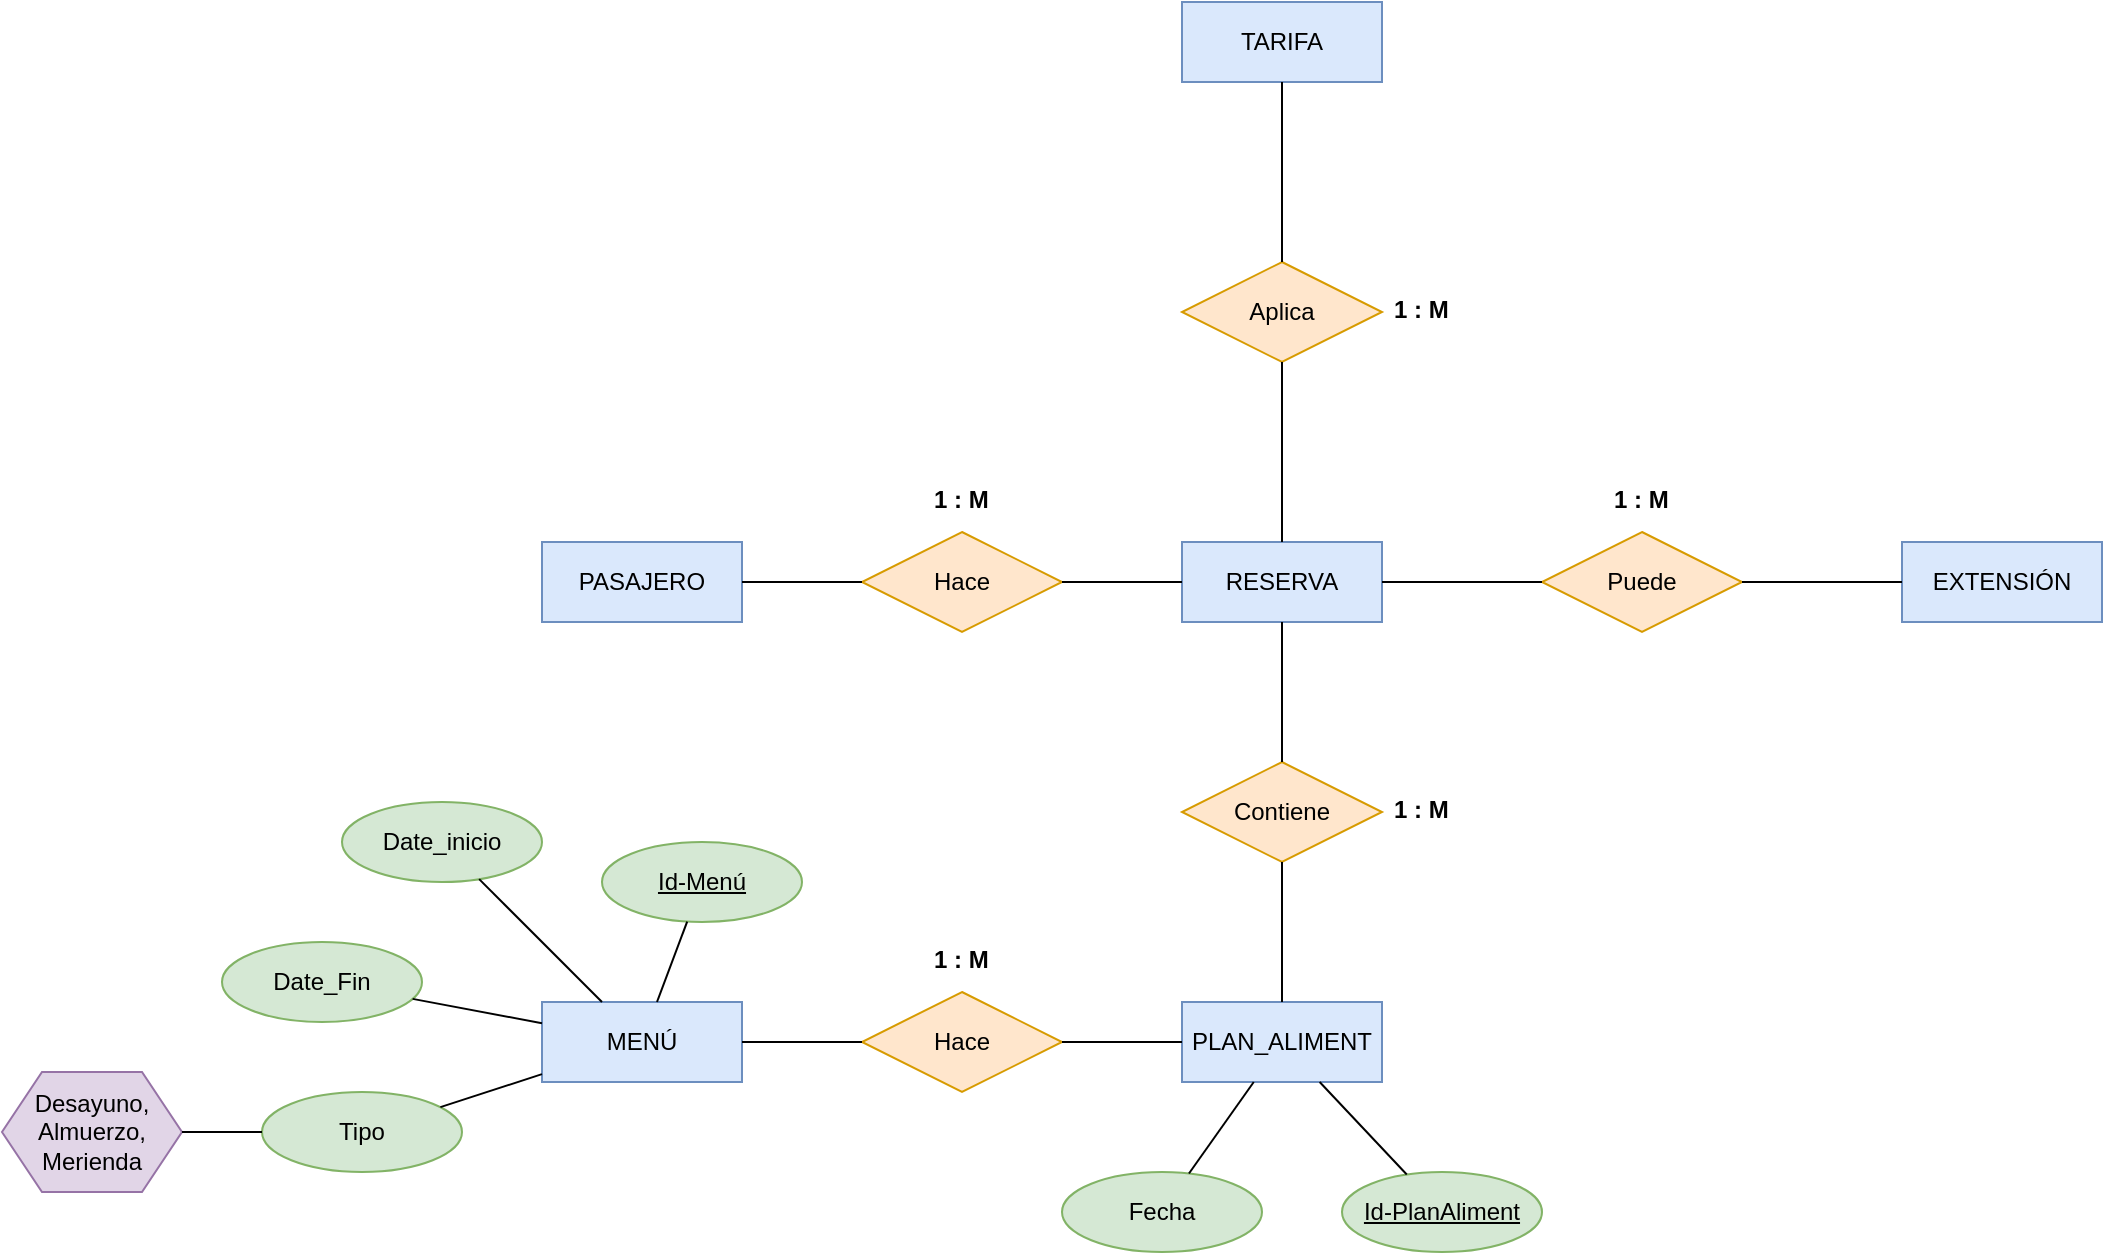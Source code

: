 <mxfile version="24.4.8" type="github">
  <diagram name="Página-1" id="KHGDxLByg3vS5e9Op4B_">
    <mxGraphModel dx="1535" dy="448" grid="1" gridSize="10" guides="1" tooltips="1" connect="1" arrows="1" fold="1" page="1" pageScale="1" pageWidth="827" pageHeight="1169" math="0" shadow="0">
      <root>
        <mxCell id="0" />
        <mxCell id="1" parent="0" />
        <mxCell id="IWDR3bXAUsiOQZhs0rEP-1" value="RESERVA" style="whiteSpace=wrap;html=1;align=center;fillColor=#dae8fc;strokeColor=#6c8ebf;" vertex="1" parent="1">
          <mxGeometry x="460" y="280" width="100" height="40" as="geometry" />
        </mxCell>
        <mxCell id="IWDR3bXAUsiOQZhs0rEP-2" value="PASAJERO" style="whiteSpace=wrap;html=1;align=center;fillColor=#dae8fc;strokeColor=#6c8ebf;" vertex="1" parent="1">
          <mxGeometry x="140" y="280" width="100" height="40" as="geometry" />
        </mxCell>
        <mxCell id="IWDR3bXAUsiOQZhs0rEP-3" value="Hace" style="shape=rhombus;perimeter=rhombusPerimeter;whiteSpace=wrap;html=1;align=center;fillColor=#ffe6cc;strokeColor=#d79b00;" vertex="1" parent="1">
          <mxGeometry x="300" y="275" width="100" height="50" as="geometry" />
        </mxCell>
        <mxCell id="IWDR3bXAUsiOQZhs0rEP-7" value="" style="endArrow=none;html=1;rounded=0;" edge="1" parent="1" source="IWDR3bXAUsiOQZhs0rEP-2" target="IWDR3bXAUsiOQZhs0rEP-3">
          <mxGeometry relative="1" as="geometry">
            <mxPoint x="190" y="360" as="sourcePoint" />
            <mxPoint x="350" y="360" as="targetPoint" />
          </mxGeometry>
        </mxCell>
        <mxCell id="IWDR3bXAUsiOQZhs0rEP-8" value="" style="endArrow=none;html=1;rounded=0;" edge="1" parent="1" source="IWDR3bXAUsiOQZhs0rEP-3" target="IWDR3bXAUsiOQZhs0rEP-1">
          <mxGeometry relative="1" as="geometry">
            <mxPoint x="340" y="360" as="sourcePoint" />
            <mxPoint x="500" y="360" as="targetPoint" />
          </mxGeometry>
        </mxCell>
        <mxCell id="IWDR3bXAUsiOQZhs0rEP-9" value="Puede" style="shape=rhombus;perimeter=rhombusPerimeter;whiteSpace=wrap;html=1;align=center;fillColor=#ffe6cc;strokeColor=#d79b00;" vertex="1" parent="1">
          <mxGeometry x="640" y="275" width="100" height="50" as="geometry" />
        </mxCell>
        <mxCell id="IWDR3bXAUsiOQZhs0rEP-11" value="EXTENSIÓN" style="whiteSpace=wrap;html=1;align=center;fillColor=#dae8fc;strokeColor=#6c8ebf;" vertex="1" parent="1">
          <mxGeometry x="820" y="280" width="100" height="40" as="geometry" />
        </mxCell>
        <mxCell id="IWDR3bXAUsiOQZhs0rEP-12" value="" style="endArrow=none;html=1;rounded=0;" edge="1" parent="1" source="IWDR3bXAUsiOQZhs0rEP-11" target="IWDR3bXAUsiOQZhs0rEP-9">
          <mxGeometry relative="1" as="geometry">
            <mxPoint x="130" y="360" as="sourcePoint" />
            <mxPoint x="290" y="360" as="targetPoint" />
          </mxGeometry>
        </mxCell>
        <mxCell id="IWDR3bXAUsiOQZhs0rEP-13" value="1 : M" style="text;strokeColor=none;fillColor=none;spacingLeft=4;spacingRight=4;overflow=hidden;rotatable=0;points=[[0,0.5],[1,0.5]];portConstraint=eastwest;fontSize=12;whiteSpace=wrap;html=1;fontStyle=1" vertex="1" parent="1">
          <mxGeometry x="330" y="245" width="40" height="30" as="geometry" />
        </mxCell>
        <mxCell id="IWDR3bXAUsiOQZhs0rEP-14" value="" style="endArrow=none;html=1;rounded=0;" edge="1" parent="1" source="IWDR3bXAUsiOQZhs0rEP-1" target="IWDR3bXAUsiOQZhs0rEP-9">
          <mxGeometry relative="1" as="geometry">
            <mxPoint x="550" y="370" as="sourcePoint" />
            <mxPoint x="710" y="370" as="targetPoint" />
          </mxGeometry>
        </mxCell>
        <mxCell id="IWDR3bXAUsiOQZhs0rEP-15" value="1 : M" style="text;strokeColor=none;fillColor=none;spacingLeft=4;spacingRight=4;overflow=hidden;rotatable=0;points=[[0,0.5],[1,0.5]];portConstraint=eastwest;fontSize=12;whiteSpace=wrap;html=1;fontStyle=1" vertex="1" parent="1">
          <mxGeometry x="670" y="245" width="40" height="30" as="geometry" />
        </mxCell>
        <mxCell id="IWDR3bXAUsiOQZhs0rEP-16" value="Aplica" style="shape=rhombus;perimeter=rhombusPerimeter;whiteSpace=wrap;html=1;align=center;fillColor=#ffe6cc;strokeColor=#d79b00;" vertex="1" parent="1">
          <mxGeometry x="460" y="140" width="100" height="50" as="geometry" />
        </mxCell>
        <mxCell id="IWDR3bXAUsiOQZhs0rEP-17" value="TARIFA" style="whiteSpace=wrap;html=1;align=center;fillColor=#dae8fc;strokeColor=#6c8ebf;" vertex="1" parent="1">
          <mxGeometry x="460" y="10" width="100" height="40" as="geometry" />
        </mxCell>
        <mxCell id="IWDR3bXAUsiOQZhs0rEP-18" value="" style="endArrow=none;html=1;rounded=0;" edge="1" parent="1" source="IWDR3bXAUsiOQZhs0rEP-17" target="IWDR3bXAUsiOQZhs0rEP-16">
          <mxGeometry relative="1" as="geometry">
            <mxPoint x="460" y="120" as="sourcePoint" />
            <mxPoint x="620" y="120" as="targetPoint" />
          </mxGeometry>
        </mxCell>
        <mxCell id="IWDR3bXAUsiOQZhs0rEP-19" value="" style="endArrow=none;html=1;rounded=0;" edge="1" parent="1" source="IWDR3bXAUsiOQZhs0rEP-16" target="IWDR3bXAUsiOQZhs0rEP-1">
          <mxGeometry relative="1" as="geometry">
            <mxPoint x="600" y="200" as="sourcePoint" />
            <mxPoint x="760" y="200" as="targetPoint" />
          </mxGeometry>
        </mxCell>
        <mxCell id="IWDR3bXAUsiOQZhs0rEP-20" value="1 : M" style="text;strokeColor=none;fillColor=none;spacingLeft=4;spacingRight=4;overflow=hidden;rotatable=0;points=[[0,0.5],[1,0.5]];portConstraint=eastwest;fontSize=12;whiteSpace=wrap;html=1;fontStyle=1" vertex="1" parent="1">
          <mxGeometry x="560" y="150" width="40" height="30" as="geometry" />
        </mxCell>
        <mxCell id="IWDR3bXAUsiOQZhs0rEP-21" value="Contiene" style="shape=rhombus;perimeter=rhombusPerimeter;whiteSpace=wrap;html=1;align=center;fillColor=#ffe6cc;strokeColor=#d79b00;" vertex="1" parent="1">
          <mxGeometry x="460" y="390" width="100" height="50" as="geometry" />
        </mxCell>
        <mxCell id="IWDR3bXAUsiOQZhs0rEP-22" value="" style="endArrow=none;html=1;rounded=0;" edge="1" parent="1" source="IWDR3bXAUsiOQZhs0rEP-1" target="IWDR3bXAUsiOQZhs0rEP-21">
          <mxGeometry relative="1" as="geometry">
            <mxPoint x="560" y="370" as="sourcePoint" />
            <mxPoint x="720" y="370" as="targetPoint" />
          </mxGeometry>
        </mxCell>
        <mxCell id="IWDR3bXAUsiOQZhs0rEP-23" value="PLAN_ALIMENT" style="whiteSpace=wrap;html=1;align=center;fillColor=#dae8fc;strokeColor=#6c8ebf;" vertex="1" parent="1">
          <mxGeometry x="460" y="510" width="100" height="40" as="geometry" />
        </mxCell>
        <mxCell id="IWDR3bXAUsiOQZhs0rEP-24" value="" style="endArrow=none;html=1;rounded=0;" edge="1" parent="1" source="IWDR3bXAUsiOQZhs0rEP-21" target="IWDR3bXAUsiOQZhs0rEP-23">
          <mxGeometry relative="1" as="geometry">
            <mxPoint x="450" y="470" as="sourcePoint" />
            <mxPoint x="610" y="470" as="targetPoint" />
          </mxGeometry>
        </mxCell>
        <mxCell id="IWDR3bXAUsiOQZhs0rEP-25" value="1 : M" style="text;strokeColor=none;fillColor=none;spacingLeft=4;spacingRight=4;overflow=hidden;rotatable=0;points=[[0,0.5],[1,0.5]];portConstraint=eastwest;fontSize=12;whiteSpace=wrap;html=1;fontStyle=1" vertex="1" parent="1">
          <mxGeometry x="560" y="400" width="40" height="30" as="geometry" />
        </mxCell>
        <mxCell id="IWDR3bXAUsiOQZhs0rEP-26" value="MENÚ" style="whiteSpace=wrap;html=1;align=center;fillColor=#dae8fc;strokeColor=#6c8ebf;" vertex="1" parent="1">
          <mxGeometry x="140" y="510" width="100" height="40" as="geometry" />
        </mxCell>
        <mxCell id="IWDR3bXAUsiOQZhs0rEP-27" value="Hace" style="shape=rhombus;perimeter=rhombusPerimeter;whiteSpace=wrap;html=1;align=center;fillColor=#ffe6cc;strokeColor=#d79b00;" vertex="1" parent="1">
          <mxGeometry x="300" y="505" width="100" height="50" as="geometry" />
        </mxCell>
        <mxCell id="IWDR3bXAUsiOQZhs0rEP-28" value="" style="endArrow=none;html=1;rounded=0;" edge="1" parent="1" source="IWDR3bXAUsiOQZhs0rEP-26" target="IWDR3bXAUsiOQZhs0rEP-27">
          <mxGeometry relative="1" as="geometry">
            <mxPoint x="240" y="480" as="sourcePoint" />
            <mxPoint x="400" y="480" as="targetPoint" />
          </mxGeometry>
        </mxCell>
        <mxCell id="IWDR3bXAUsiOQZhs0rEP-29" value="" style="endArrow=none;html=1;rounded=0;" edge="1" parent="1" source="IWDR3bXAUsiOQZhs0rEP-27" target="IWDR3bXAUsiOQZhs0rEP-23">
          <mxGeometry relative="1" as="geometry">
            <mxPoint x="380" y="460" as="sourcePoint" />
            <mxPoint x="540" y="460" as="targetPoint" />
          </mxGeometry>
        </mxCell>
        <mxCell id="IWDR3bXAUsiOQZhs0rEP-30" value="1 : M" style="text;strokeColor=none;fillColor=none;spacingLeft=4;spacingRight=4;overflow=hidden;rotatable=0;points=[[0,0.5],[1,0.5]];portConstraint=eastwest;fontSize=12;whiteSpace=wrap;html=1;fontStyle=1" vertex="1" parent="1">
          <mxGeometry x="330" y="475" width="40" height="30" as="geometry" />
        </mxCell>
        <mxCell id="IWDR3bXAUsiOQZhs0rEP-31" value="Date_inicio" style="ellipse;whiteSpace=wrap;html=1;align=center;fillColor=#d5e8d4;strokeColor=#82b366;" vertex="1" parent="1">
          <mxGeometry x="40" y="410" width="100" height="40" as="geometry" />
        </mxCell>
        <mxCell id="IWDR3bXAUsiOQZhs0rEP-32" value="Date_Fin" style="ellipse;whiteSpace=wrap;html=1;align=center;fillColor=#d5e8d4;strokeColor=#82b366;" vertex="1" parent="1">
          <mxGeometry x="-20" y="480" width="100" height="40" as="geometry" />
        </mxCell>
        <mxCell id="IWDR3bXAUsiOQZhs0rEP-33" value="Id-Menú" style="ellipse;whiteSpace=wrap;html=1;align=center;fontStyle=4;fillColor=#d5e8d4;strokeColor=#82b366;" vertex="1" parent="1">
          <mxGeometry x="170" y="430" width="100" height="40" as="geometry" />
        </mxCell>
        <mxCell id="IWDR3bXAUsiOQZhs0rEP-34" value="" style="endArrow=none;html=1;rounded=0;" edge="1" parent="1" source="IWDR3bXAUsiOQZhs0rEP-33" target="IWDR3bXAUsiOQZhs0rEP-26">
          <mxGeometry relative="1" as="geometry">
            <mxPoint x="140" y="580" as="sourcePoint" />
            <mxPoint x="300" y="580" as="targetPoint" />
          </mxGeometry>
        </mxCell>
        <mxCell id="IWDR3bXAUsiOQZhs0rEP-35" value="" style="endArrow=none;html=1;rounded=0;" edge="1" parent="1" source="IWDR3bXAUsiOQZhs0rEP-31" target="IWDR3bXAUsiOQZhs0rEP-26">
          <mxGeometry relative="1" as="geometry">
            <mxPoint x="70" y="560" as="sourcePoint" />
            <mxPoint x="230" y="560" as="targetPoint" />
          </mxGeometry>
        </mxCell>
        <mxCell id="IWDR3bXAUsiOQZhs0rEP-36" value="" style="endArrow=none;html=1;rounded=0;" edge="1" parent="1" source="IWDR3bXAUsiOQZhs0rEP-32" target="IWDR3bXAUsiOQZhs0rEP-26">
          <mxGeometry relative="1" as="geometry">
            <mxPoint x="10" y="560" as="sourcePoint" />
            <mxPoint x="170" y="560" as="targetPoint" />
          </mxGeometry>
        </mxCell>
        <mxCell id="IWDR3bXAUsiOQZhs0rEP-37" value="Tipo" style="ellipse;whiteSpace=wrap;html=1;align=center;fillColor=#d5e8d4;strokeColor=#82b366;" vertex="1" parent="1">
          <mxGeometry y="555" width="100" height="40" as="geometry" />
        </mxCell>
        <mxCell id="IWDR3bXAUsiOQZhs0rEP-38" value="" style="endArrow=none;html=1;rounded=0;" edge="1" parent="1" source="IWDR3bXAUsiOQZhs0rEP-37" target="IWDR3bXAUsiOQZhs0rEP-26">
          <mxGeometry relative="1" as="geometry">
            <mxPoint x="170" y="600" as="sourcePoint" />
            <mxPoint x="330" y="600" as="targetPoint" />
          </mxGeometry>
        </mxCell>
        <mxCell id="IWDR3bXAUsiOQZhs0rEP-39" value="Desayuno,&lt;div&gt;Almuerzo,&lt;/div&gt;&lt;div&gt;Merienda&lt;/div&gt;" style="shape=hexagon;perimeter=hexagonPerimeter2;whiteSpace=wrap;html=1;fixedSize=1;fillColor=#e1d5e7;strokeColor=#9673a6;" vertex="1" parent="1">
          <mxGeometry x="-130" y="545" width="90" height="60" as="geometry" />
        </mxCell>
        <mxCell id="IWDR3bXAUsiOQZhs0rEP-40" value="" style="endArrow=none;html=1;rounded=0;" edge="1" parent="1" source="IWDR3bXAUsiOQZhs0rEP-39" target="IWDR3bXAUsiOQZhs0rEP-37">
          <mxGeometry relative="1" as="geometry">
            <mxPoint y="650" as="sourcePoint" />
            <mxPoint x="160" y="650" as="targetPoint" />
          </mxGeometry>
        </mxCell>
        <mxCell id="IWDR3bXAUsiOQZhs0rEP-41" value="Id-PlanAliment" style="ellipse;whiteSpace=wrap;html=1;align=center;fontStyle=4;fillColor=#d5e8d4;strokeColor=#82b366;" vertex="1" parent="1">
          <mxGeometry x="540" y="595" width="100" height="40" as="geometry" />
        </mxCell>
        <mxCell id="IWDR3bXAUsiOQZhs0rEP-42" value="Fecha" style="ellipse;whiteSpace=wrap;html=1;align=center;fillColor=#d5e8d4;strokeColor=#82b366;" vertex="1" parent="1">
          <mxGeometry x="400" y="595" width="100" height="40" as="geometry" />
        </mxCell>
        <mxCell id="IWDR3bXAUsiOQZhs0rEP-43" value="" style="endArrow=none;html=1;rounded=0;" edge="1" parent="1" source="IWDR3bXAUsiOQZhs0rEP-42" target="IWDR3bXAUsiOQZhs0rEP-23">
          <mxGeometry relative="1" as="geometry">
            <mxPoint x="350" y="610" as="sourcePoint" />
            <mxPoint x="510" y="610" as="targetPoint" />
          </mxGeometry>
        </mxCell>
        <mxCell id="IWDR3bXAUsiOQZhs0rEP-44" value="" style="endArrow=none;html=1;rounded=0;" edge="1" parent="1" source="IWDR3bXAUsiOQZhs0rEP-23" target="IWDR3bXAUsiOQZhs0rEP-41">
          <mxGeometry relative="1" as="geometry">
            <mxPoint x="620" y="550" as="sourcePoint" />
            <mxPoint x="780" y="550" as="targetPoint" />
          </mxGeometry>
        </mxCell>
      </root>
    </mxGraphModel>
  </diagram>
</mxfile>
